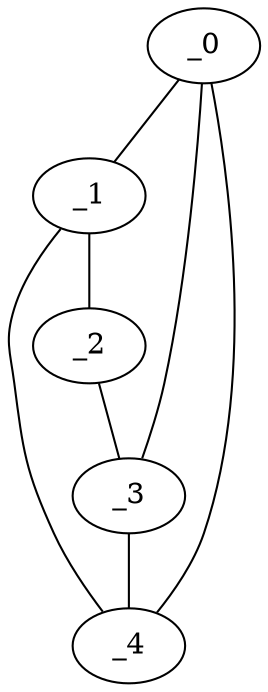 graph MP1_0104 {
	_0	 [x="1.47781",
		y="1.48838"];
	_1	 [x="2.6238",
		y="3.00722"];
	_0 -- _1;
	_3	 [x="0.912149",
		y="0.64812"];
	_0 -- _3;
	_4	 [x="0.56399",
		y="2.97334"];
	_0 -- _4;
	_2	 [x="2.14813",
		y="0.810218"];
	_1 -- _2;
	_1 -- _4;
	_2 -- _3;
	_3 -- _4;
}
